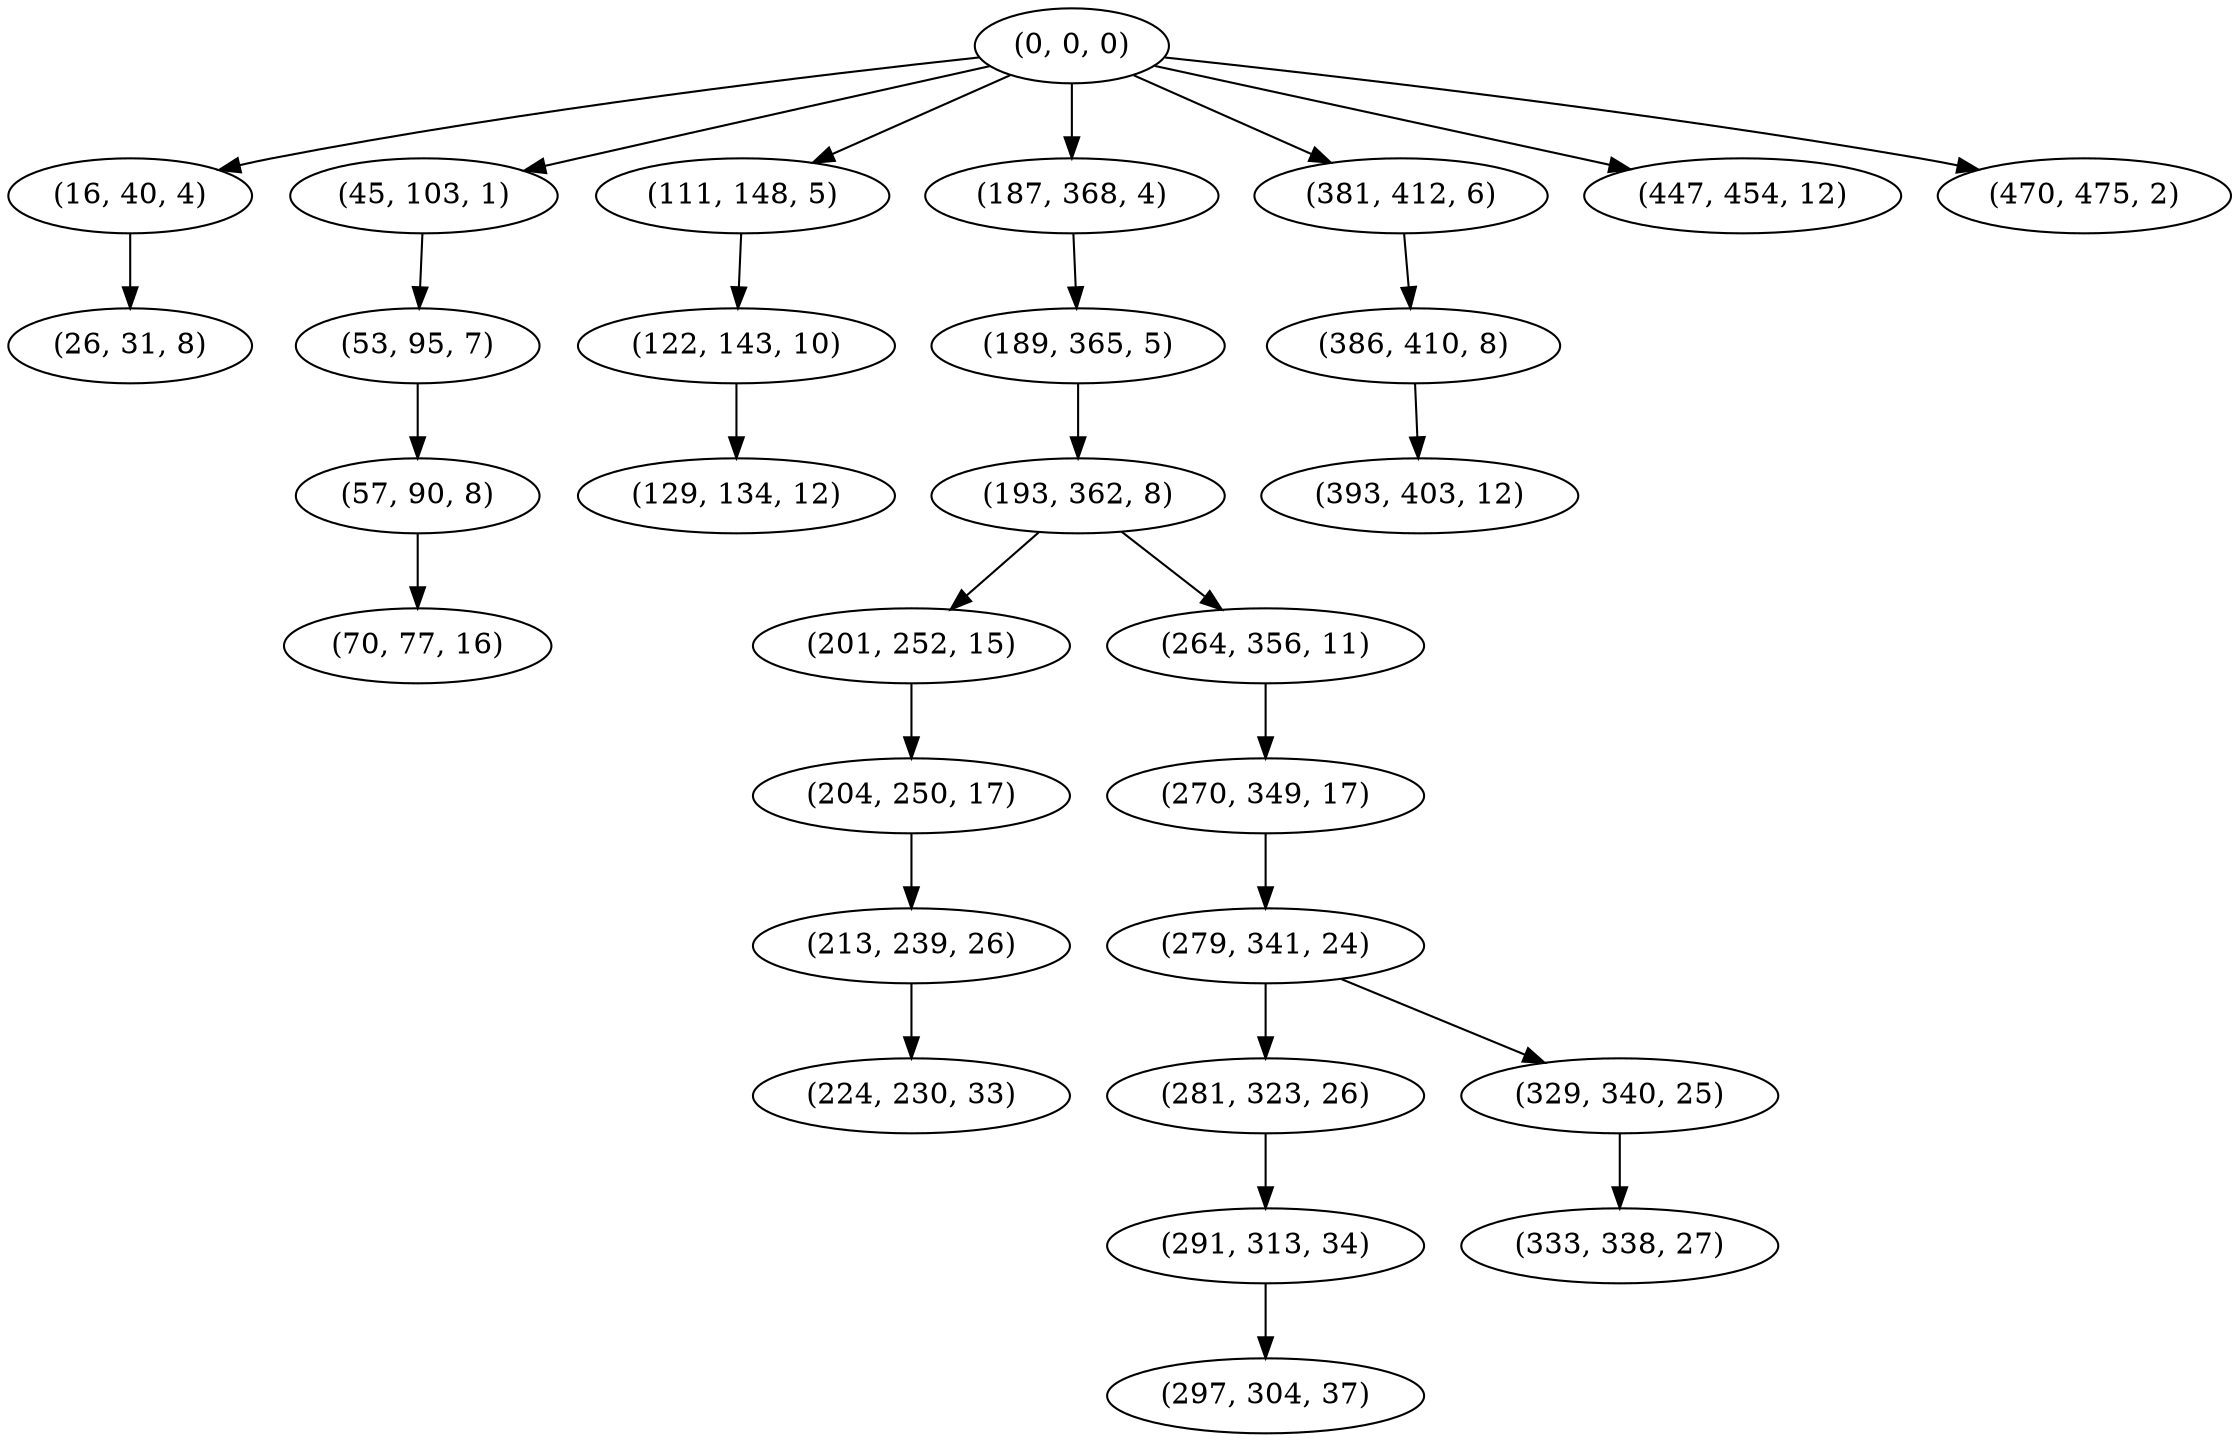 digraph tree {
    "(0, 0, 0)";
    "(16, 40, 4)";
    "(26, 31, 8)";
    "(45, 103, 1)";
    "(53, 95, 7)";
    "(57, 90, 8)";
    "(70, 77, 16)";
    "(111, 148, 5)";
    "(122, 143, 10)";
    "(129, 134, 12)";
    "(187, 368, 4)";
    "(189, 365, 5)";
    "(193, 362, 8)";
    "(201, 252, 15)";
    "(204, 250, 17)";
    "(213, 239, 26)";
    "(224, 230, 33)";
    "(264, 356, 11)";
    "(270, 349, 17)";
    "(279, 341, 24)";
    "(281, 323, 26)";
    "(291, 313, 34)";
    "(297, 304, 37)";
    "(329, 340, 25)";
    "(333, 338, 27)";
    "(381, 412, 6)";
    "(386, 410, 8)";
    "(393, 403, 12)";
    "(447, 454, 12)";
    "(470, 475, 2)";
    "(0, 0, 0)" -> "(16, 40, 4)";
    "(0, 0, 0)" -> "(45, 103, 1)";
    "(0, 0, 0)" -> "(111, 148, 5)";
    "(0, 0, 0)" -> "(187, 368, 4)";
    "(0, 0, 0)" -> "(381, 412, 6)";
    "(0, 0, 0)" -> "(447, 454, 12)";
    "(0, 0, 0)" -> "(470, 475, 2)";
    "(16, 40, 4)" -> "(26, 31, 8)";
    "(45, 103, 1)" -> "(53, 95, 7)";
    "(53, 95, 7)" -> "(57, 90, 8)";
    "(57, 90, 8)" -> "(70, 77, 16)";
    "(111, 148, 5)" -> "(122, 143, 10)";
    "(122, 143, 10)" -> "(129, 134, 12)";
    "(187, 368, 4)" -> "(189, 365, 5)";
    "(189, 365, 5)" -> "(193, 362, 8)";
    "(193, 362, 8)" -> "(201, 252, 15)";
    "(193, 362, 8)" -> "(264, 356, 11)";
    "(201, 252, 15)" -> "(204, 250, 17)";
    "(204, 250, 17)" -> "(213, 239, 26)";
    "(213, 239, 26)" -> "(224, 230, 33)";
    "(264, 356, 11)" -> "(270, 349, 17)";
    "(270, 349, 17)" -> "(279, 341, 24)";
    "(279, 341, 24)" -> "(281, 323, 26)";
    "(279, 341, 24)" -> "(329, 340, 25)";
    "(281, 323, 26)" -> "(291, 313, 34)";
    "(291, 313, 34)" -> "(297, 304, 37)";
    "(329, 340, 25)" -> "(333, 338, 27)";
    "(381, 412, 6)" -> "(386, 410, 8)";
    "(386, 410, 8)" -> "(393, 403, 12)";
}
